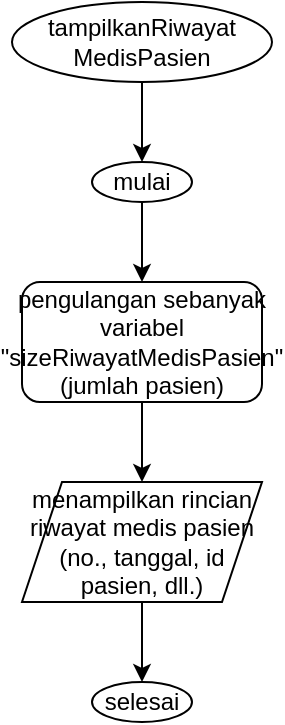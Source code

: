 <mxfile version="24.5.2" type="onedrive">
  <diagram name="Halaman-1" id="v90Hx7Pv5BjZw_eXQTvs">
    <mxGraphModel grid="1" page="1" gridSize="10" guides="1" tooltips="1" connect="1" arrows="1" fold="1" pageScale="1" pageWidth="827" pageHeight="1169" math="0" shadow="0">
      <root>
        <mxCell id="0" />
        <mxCell id="1" parent="0" />
        <mxCell id="kWrAUFm43wOgcbVdMCFt-1" value="" style="edgeStyle=orthogonalEdgeStyle;rounded=0;orthogonalLoop=1;jettySize=auto;html=1;" edge="1" parent="1" source="kWrAUFm43wOgcbVdMCFt-2" target="kWrAUFm43wOgcbVdMCFt-4">
          <mxGeometry relative="1" as="geometry" />
        </mxCell>
        <mxCell id="kWrAUFm43wOgcbVdMCFt-2" value="tampilkanRiwayat&lt;div&gt;MedisPasien&lt;/div&gt;" style="ellipse;whiteSpace=wrap;html=1;" vertex="1" parent="1">
          <mxGeometry x="40" y="40" width="130" height="40" as="geometry" />
        </mxCell>
        <mxCell id="kWrAUFm43wOgcbVdMCFt-3" value="" style="edgeStyle=orthogonalEdgeStyle;rounded=0;orthogonalLoop=1;jettySize=auto;html=1;" edge="1" parent="1" source="kWrAUFm43wOgcbVdMCFt-4" target="kWrAUFm43wOgcbVdMCFt-7">
          <mxGeometry relative="1" as="geometry" />
        </mxCell>
        <mxCell id="kWrAUFm43wOgcbVdMCFt-4" value="mulai" style="ellipse;whiteSpace=wrap;html=1;" vertex="1" parent="1">
          <mxGeometry x="80" y="120" width="50" height="20" as="geometry" />
        </mxCell>
        <mxCell id="kWrAUFm43wOgcbVdMCFt-5" value="selesai" style="ellipse;whiteSpace=wrap;html=1;" vertex="1" parent="1">
          <mxGeometry x="80" y="380" width="50" height="20" as="geometry" />
        </mxCell>
        <mxCell id="kWrAUFm43wOgcbVdMCFt-6" value="" style="edgeStyle=orthogonalEdgeStyle;rounded=0;orthogonalLoop=1;jettySize=auto;html=1;" edge="1" parent="1" source="kWrAUFm43wOgcbVdMCFt-7" target="kWrAUFm43wOgcbVdMCFt-9">
          <mxGeometry relative="1" as="geometry" />
        </mxCell>
        <mxCell id="kWrAUFm43wOgcbVdMCFt-7" value="pengulangan sebanyak variabel &quot;sizeRiwayatMedisPasien&quot; (jumlah pasien)" style="rounded=1;whiteSpace=wrap;html=1;" vertex="1" parent="1">
          <mxGeometry x="45" y="180" width="120" height="60" as="geometry" />
        </mxCell>
        <mxCell id="kWrAUFm43wOgcbVdMCFt-8" value="" style="edgeStyle=orthogonalEdgeStyle;rounded=0;orthogonalLoop=1;jettySize=auto;html=1;" edge="1" parent="1" source="kWrAUFm43wOgcbVdMCFt-9" target="kWrAUFm43wOgcbVdMCFt-5">
          <mxGeometry relative="1" as="geometry" />
        </mxCell>
        <mxCell id="kWrAUFm43wOgcbVdMCFt-9" value="menampilkan rincian riwayat medis pasien (no., tanggal, id pasien, dll.)" style="shape=parallelogram;perimeter=parallelogramPerimeter;whiteSpace=wrap;html=1;fixedSize=1;" vertex="1" parent="1">
          <mxGeometry x="45" y="280" width="120" height="60" as="geometry" />
        </mxCell>
      </root>
    </mxGraphModel>
  </diagram>
</mxfile>
